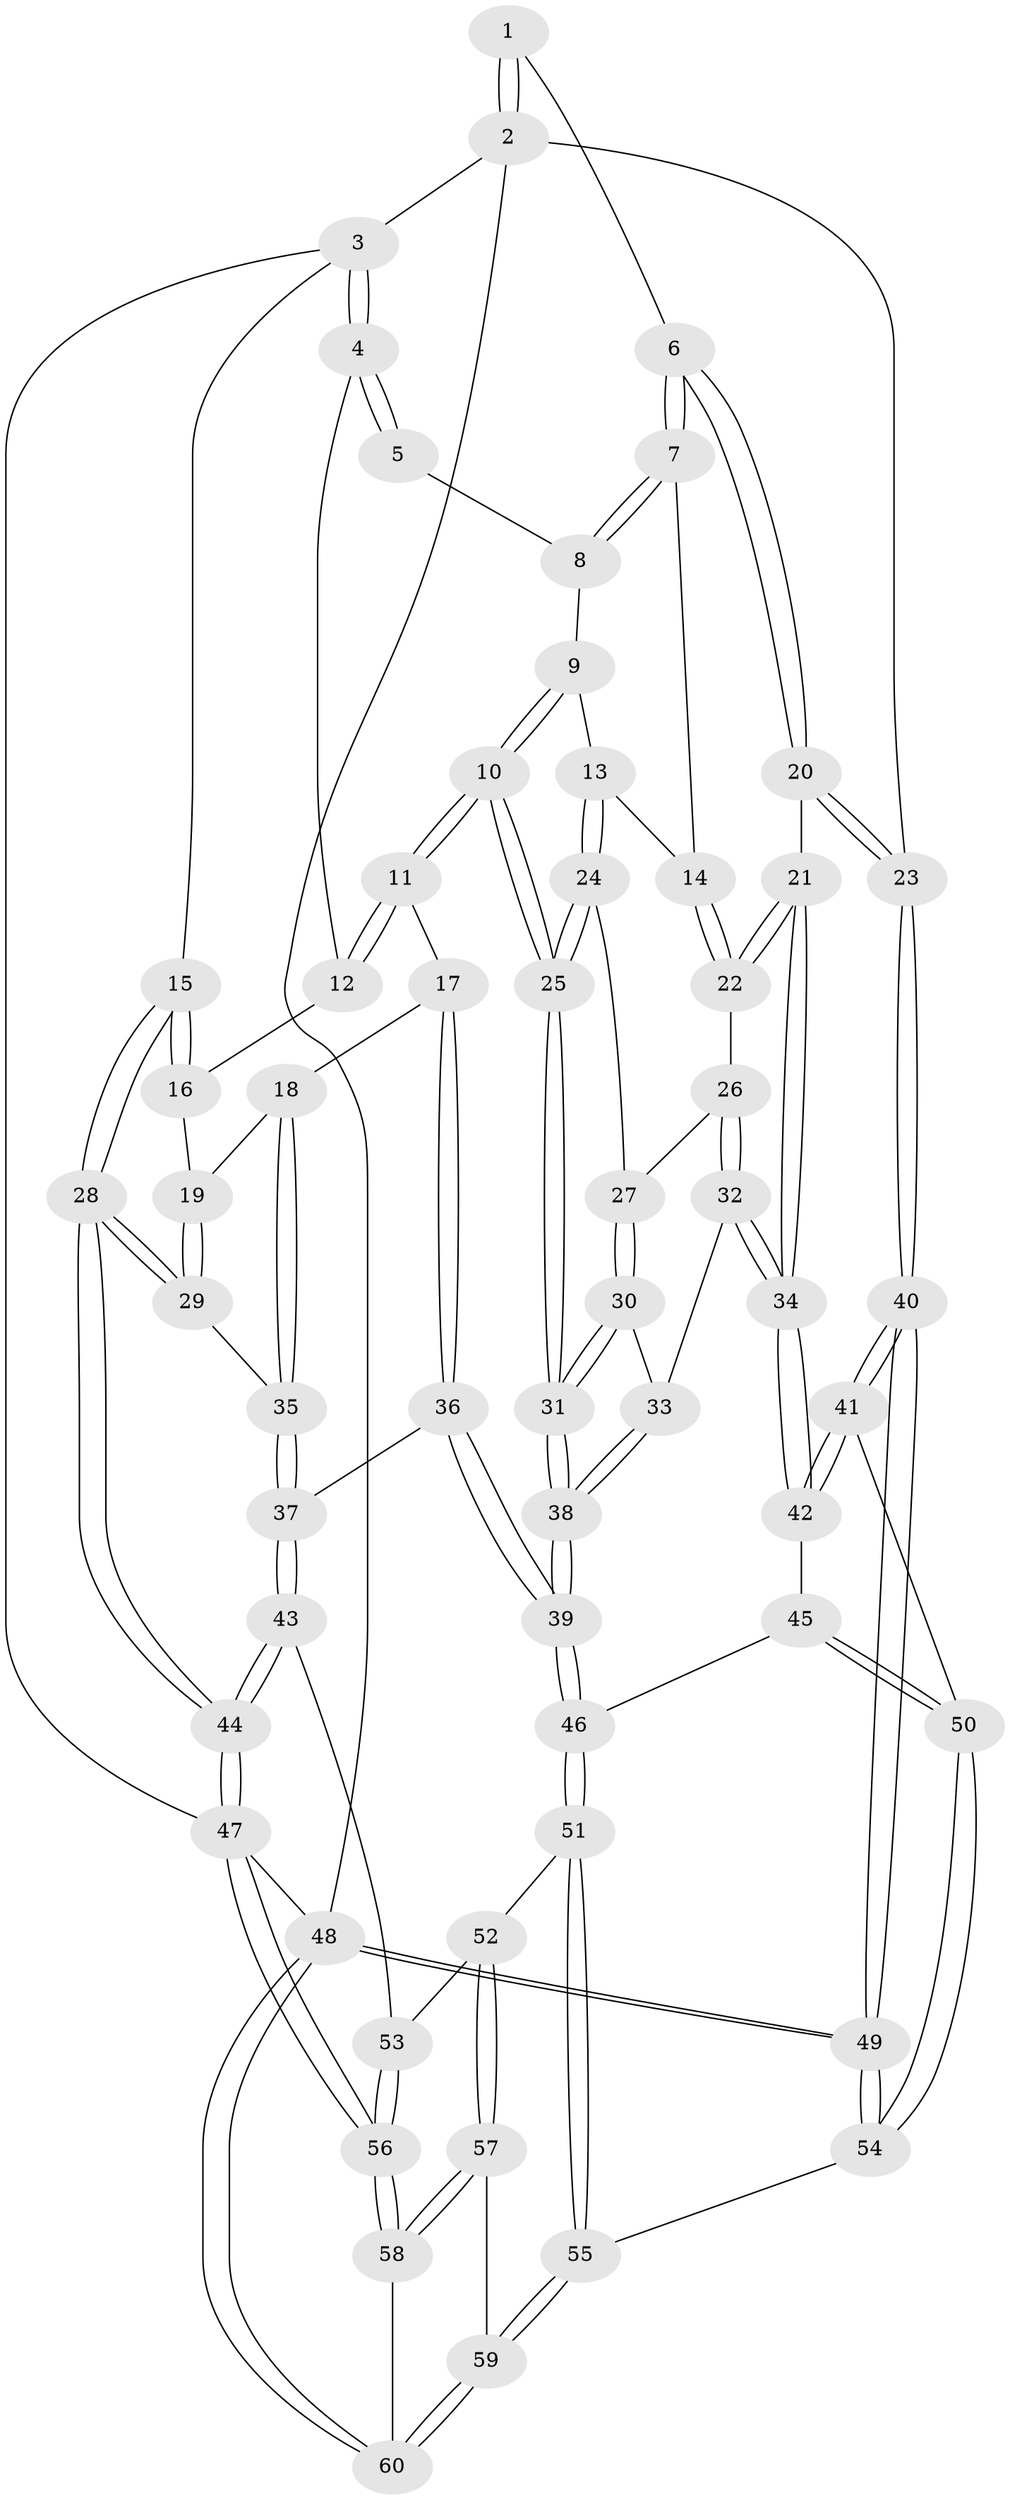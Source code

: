 // Generated by graph-tools (version 1.1) at 2025/38/03/09/25 02:38:28]
// undirected, 60 vertices, 147 edges
graph export_dot {
graph [start="1"]
  node [color=gray90,style=filled];
  1 [pos="+0.9677469538094262+0"];
  2 [pos="+1+0"];
  3 [pos="+0+0"];
  4 [pos="+0.32343992432038815+0"];
  5 [pos="+0.5064687116453873+0"];
  6 [pos="+0.8491147632809449+0.09362321783737274"];
  7 [pos="+0.6902116967314451+0.1149063529258872"];
  8 [pos="+0.5236336159356872+0"];
  9 [pos="+0.5284709141550669+0.08019964212172478"];
  10 [pos="+0.35926166318193453+0.21565845412021942"];
  11 [pos="+0.32521796429333827+0.19167358700713008"];
  12 [pos="+0.2874008170203581+0"];
  13 [pos="+0.5650750736131354+0.16808622930100725"];
  14 [pos="+0.6691906592984741+0.14772585432075397"];
  15 [pos="+0+0"];
  16 [pos="+0.10388177579809195+0.11257344229413757"];
  17 [pos="+0.26644270846900875+0.22494571613945552"];
  18 [pos="+0.20270653733910507+0.24274112948529467"];
  19 [pos="+0.09826697917173283+0.18174251925665627"];
  20 [pos="+0.8828679074150335+0.18984998548769866"];
  21 [pos="+0.8046503353544935+0.3028988785044647"];
  22 [pos="+0.6791425956695212+0.18622096723127088"];
  23 [pos="+1+0.2723836531768476"];
  24 [pos="+0.5410342019410124+0.21681400832931946"];
  25 [pos="+0.3696222633769169+0.22656217493224468"];
  26 [pos="+0.633276970559466+0.2734529362697013"];
  27 [pos="+0.5462509672804378+0.22583197148636266"];
  28 [pos="+0+0.30733646501249223"];
  29 [pos="+0+0.2800041608805742"];
  30 [pos="+0.5389520274938876+0.3004948251989097"];
  31 [pos="+0.42623200247385606+0.460228346982139"];
  32 [pos="+0.6851354459519153+0.374393460312118"];
  33 [pos="+0.6820276863946866+0.3753537456712542"];
  34 [pos="+0.7780034663051726+0.39013535844739006"];
  35 [pos="+0.14569488101629993+0.3385927574414599"];
  36 [pos="+0.2444645817502693+0.4870309243274539"];
  37 [pos="+0.18802546597872952+0.4895902690625191"];
  38 [pos="+0.42717572704527534+0.5038089691122885"];
  39 [pos="+0.423128099608478+0.513253299917371"];
  40 [pos="+1+0.601502384421323"];
  41 [pos="+0.9533766453369114+0.5684547218156425"];
  42 [pos="+0.7866034599919691+0.4048441857082855"];
  43 [pos="+0.06271958704638075+0.5712754296150901"];
  44 [pos="+0+0.5852121003979803"];
  45 [pos="+0.652789729001255+0.5494701116336457"];
  46 [pos="+0.44024992326140905+0.5613920859040876"];
  47 [pos="+0+1"];
  48 [pos="+1+1"];
  49 [pos="+1+1"];
  50 [pos="+0.766078189991418+0.6881630162540362"];
  51 [pos="+0.4476237776880966+0.6527680052835247"];
  52 [pos="+0.371955437461668+0.737780844973113"];
  53 [pos="+0.22423843705899657+0.7655133479067513"];
  54 [pos="+0.6933260522517849+0.7690533252777904"];
  55 [pos="+0.6582645499970068+0.7885021942561325"];
  56 [pos="+0+1"];
  57 [pos="+0.410340981482821+1"];
  58 [pos="+0.39322439617460964+1"];
  59 [pos="+0.6532498311697732+0.8298307785650466"];
  60 [pos="+0.9176059548359351+1"];
  1 -- 2;
  1 -- 2;
  1 -- 6;
  2 -- 3;
  2 -- 23;
  2 -- 48;
  3 -- 4;
  3 -- 4;
  3 -- 15;
  3 -- 47;
  4 -- 5;
  4 -- 5;
  4 -- 12;
  5 -- 8;
  6 -- 7;
  6 -- 7;
  6 -- 20;
  6 -- 20;
  7 -- 8;
  7 -- 8;
  7 -- 14;
  8 -- 9;
  9 -- 10;
  9 -- 10;
  9 -- 13;
  10 -- 11;
  10 -- 11;
  10 -- 25;
  10 -- 25;
  11 -- 12;
  11 -- 12;
  11 -- 17;
  12 -- 16;
  13 -- 14;
  13 -- 24;
  13 -- 24;
  14 -- 22;
  14 -- 22;
  15 -- 16;
  15 -- 16;
  15 -- 28;
  15 -- 28;
  16 -- 19;
  17 -- 18;
  17 -- 36;
  17 -- 36;
  18 -- 19;
  18 -- 35;
  18 -- 35;
  19 -- 29;
  19 -- 29;
  20 -- 21;
  20 -- 23;
  20 -- 23;
  21 -- 22;
  21 -- 22;
  21 -- 34;
  21 -- 34;
  22 -- 26;
  23 -- 40;
  23 -- 40;
  24 -- 25;
  24 -- 25;
  24 -- 27;
  25 -- 31;
  25 -- 31;
  26 -- 27;
  26 -- 32;
  26 -- 32;
  27 -- 30;
  27 -- 30;
  28 -- 29;
  28 -- 29;
  28 -- 44;
  28 -- 44;
  29 -- 35;
  30 -- 31;
  30 -- 31;
  30 -- 33;
  31 -- 38;
  31 -- 38;
  32 -- 33;
  32 -- 34;
  32 -- 34;
  33 -- 38;
  33 -- 38;
  34 -- 42;
  34 -- 42;
  35 -- 37;
  35 -- 37;
  36 -- 37;
  36 -- 39;
  36 -- 39;
  37 -- 43;
  37 -- 43;
  38 -- 39;
  38 -- 39;
  39 -- 46;
  39 -- 46;
  40 -- 41;
  40 -- 41;
  40 -- 49;
  40 -- 49;
  41 -- 42;
  41 -- 42;
  41 -- 50;
  42 -- 45;
  43 -- 44;
  43 -- 44;
  43 -- 53;
  44 -- 47;
  44 -- 47;
  45 -- 46;
  45 -- 50;
  45 -- 50;
  46 -- 51;
  46 -- 51;
  47 -- 56;
  47 -- 56;
  47 -- 48;
  48 -- 49;
  48 -- 49;
  48 -- 60;
  48 -- 60;
  49 -- 54;
  49 -- 54;
  50 -- 54;
  50 -- 54;
  51 -- 52;
  51 -- 55;
  51 -- 55;
  52 -- 53;
  52 -- 57;
  52 -- 57;
  53 -- 56;
  53 -- 56;
  54 -- 55;
  55 -- 59;
  55 -- 59;
  56 -- 58;
  56 -- 58;
  57 -- 58;
  57 -- 58;
  57 -- 59;
  58 -- 60;
  59 -- 60;
  59 -- 60;
}
